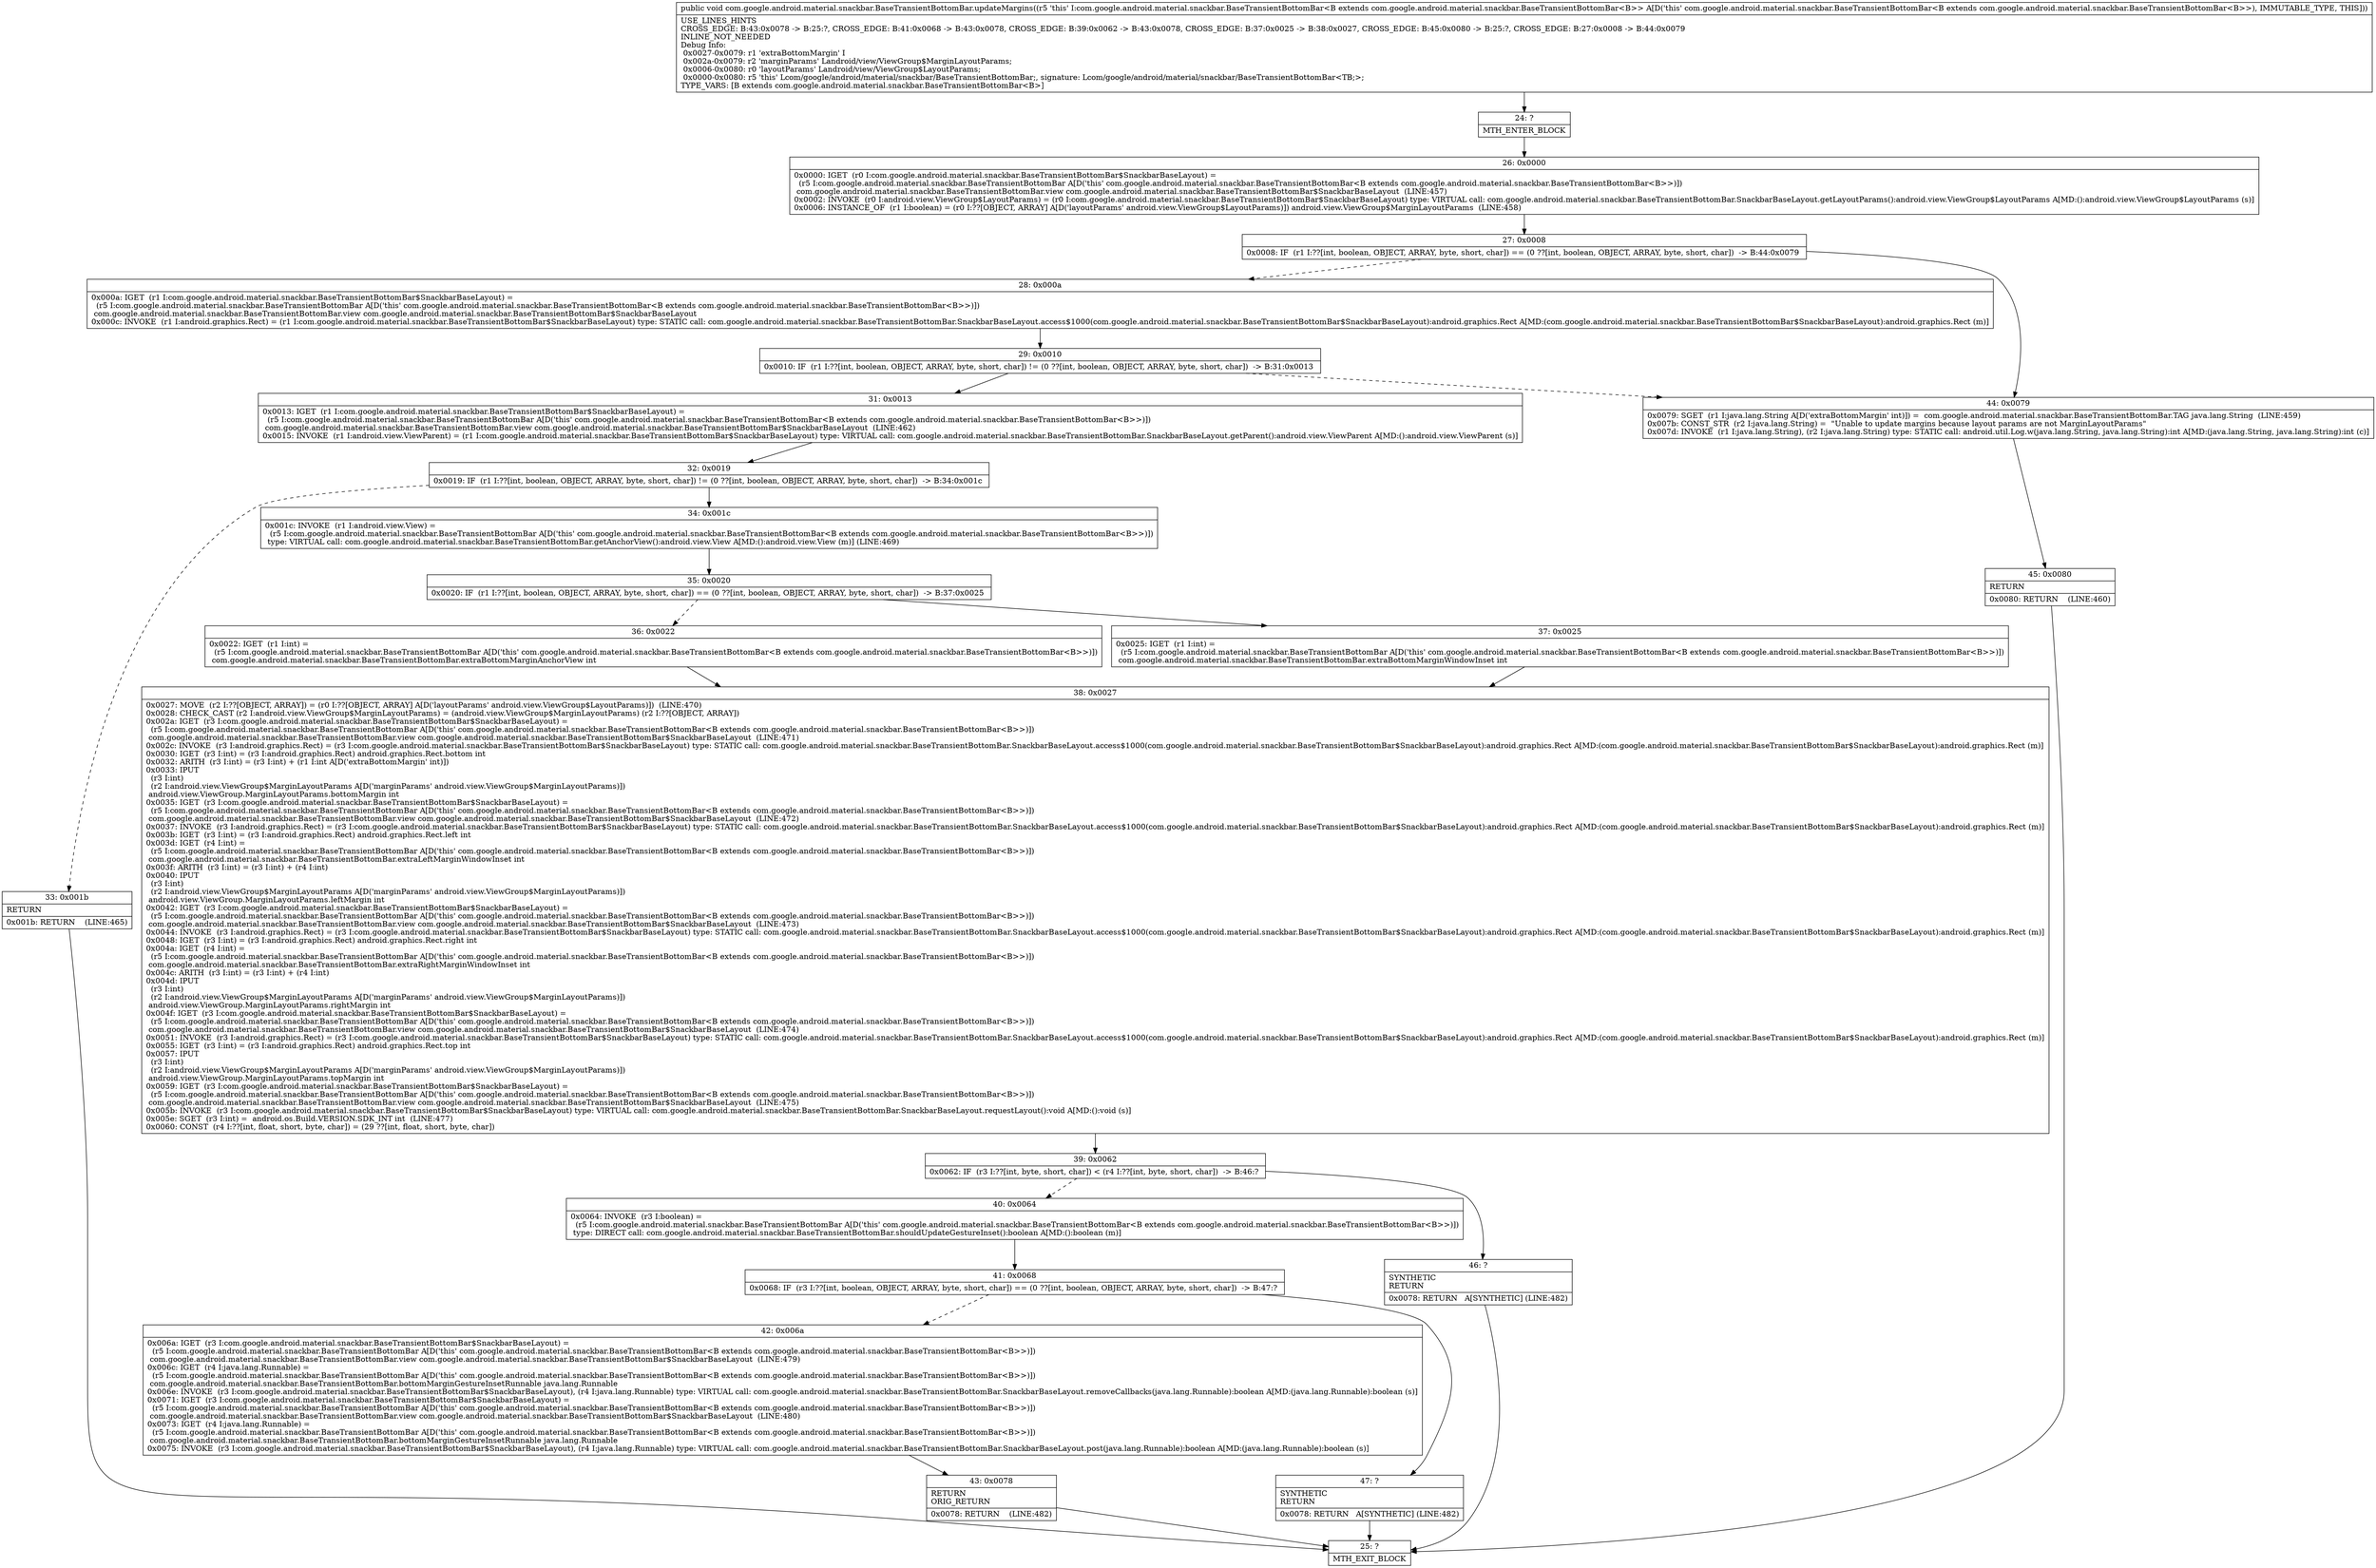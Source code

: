 digraph "CFG forcom.google.android.material.snackbar.BaseTransientBottomBar.updateMargins()V" {
Node_24 [shape=record,label="{24\:\ ?|MTH_ENTER_BLOCK\l}"];
Node_26 [shape=record,label="{26\:\ 0x0000|0x0000: IGET  (r0 I:com.google.android.material.snackbar.BaseTransientBottomBar$SnackbarBaseLayout) = \l  (r5 I:com.google.android.material.snackbar.BaseTransientBottomBar A[D('this' com.google.android.material.snackbar.BaseTransientBottomBar\<B extends com.google.android.material.snackbar.BaseTransientBottomBar\<B\>\>)])\l com.google.android.material.snackbar.BaseTransientBottomBar.view com.google.android.material.snackbar.BaseTransientBottomBar$SnackbarBaseLayout  (LINE:457)\l0x0002: INVOKE  (r0 I:android.view.ViewGroup$LayoutParams) = (r0 I:com.google.android.material.snackbar.BaseTransientBottomBar$SnackbarBaseLayout) type: VIRTUAL call: com.google.android.material.snackbar.BaseTransientBottomBar.SnackbarBaseLayout.getLayoutParams():android.view.ViewGroup$LayoutParams A[MD:():android.view.ViewGroup$LayoutParams (s)]\l0x0006: INSTANCE_OF  (r1 I:boolean) = (r0 I:??[OBJECT, ARRAY] A[D('layoutParams' android.view.ViewGroup$LayoutParams)]) android.view.ViewGroup$MarginLayoutParams  (LINE:458)\l}"];
Node_27 [shape=record,label="{27\:\ 0x0008|0x0008: IF  (r1 I:??[int, boolean, OBJECT, ARRAY, byte, short, char]) == (0 ??[int, boolean, OBJECT, ARRAY, byte, short, char])  \-\> B:44:0x0079 \l}"];
Node_28 [shape=record,label="{28\:\ 0x000a|0x000a: IGET  (r1 I:com.google.android.material.snackbar.BaseTransientBottomBar$SnackbarBaseLayout) = \l  (r5 I:com.google.android.material.snackbar.BaseTransientBottomBar A[D('this' com.google.android.material.snackbar.BaseTransientBottomBar\<B extends com.google.android.material.snackbar.BaseTransientBottomBar\<B\>\>)])\l com.google.android.material.snackbar.BaseTransientBottomBar.view com.google.android.material.snackbar.BaseTransientBottomBar$SnackbarBaseLayout \l0x000c: INVOKE  (r1 I:android.graphics.Rect) = (r1 I:com.google.android.material.snackbar.BaseTransientBottomBar$SnackbarBaseLayout) type: STATIC call: com.google.android.material.snackbar.BaseTransientBottomBar.SnackbarBaseLayout.access$1000(com.google.android.material.snackbar.BaseTransientBottomBar$SnackbarBaseLayout):android.graphics.Rect A[MD:(com.google.android.material.snackbar.BaseTransientBottomBar$SnackbarBaseLayout):android.graphics.Rect (m)]\l}"];
Node_29 [shape=record,label="{29\:\ 0x0010|0x0010: IF  (r1 I:??[int, boolean, OBJECT, ARRAY, byte, short, char]) != (0 ??[int, boolean, OBJECT, ARRAY, byte, short, char])  \-\> B:31:0x0013 \l}"];
Node_31 [shape=record,label="{31\:\ 0x0013|0x0013: IGET  (r1 I:com.google.android.material.snackbar.BaseTransientBottomBar$SnackbarBaseLayout) = \l  (r5 I:com.google.android.material.snackbar.BaseTransientBottomBar A[D('this' com.google.android.material.snackbar.BaseTransientBottomBar\<B extends com.google.android.material.snackbar.BaseTransientBottomBar\<B\>\>)])\l com.google.android.material.snackbar.BaseTransientBottomBar.view com.google.android.material.snackbar.BaseTransientBottomBar$SnackbarBaseLayout  (LINE:462)\l0x0015: INVOKE  (r1 I:android.view.ViewParent) = (r1 I:com.google.android.material.snackbar.BaseTransientBottomBar$SnackbarBaseLayout) type: VIRTUAL call: com.google.android.material.snackbar.BaseTransientBottomBar.SnackbarBaseLayout.getParent():android.view.ViewParent A[MD:():android.view.ViewParent (s)]\l}"];
Node_32 [shape=record,label="{32\:\ 0x0019|0x0019: IF  (r1 I:??[int, boolean, OBJECT, ARRAY, byte, short, char]) != (0 ??[int, boolean, OBJECT, ARRAY, byte, short, char])  \-\> B:34:0x001c \l}"];
Node_33 [shape=record,label="{33\:\ 0x001b|RETURN\l|0x001b: RETURN    (LINE:465)\l}"];
Node_25 [shape=record,label="{25\:\ ?|MTH_EXIT_BLOCK\l}"];
Node_34 [shape=record,label="{34\:\ 0x001c|0x001c: INVOKE  (r1 I:android.view.View) = \l  (r5 I:com.google.android.material.snackbar.BaseTransientBottomBar A[D('this' com.google.android.material.snackbar.BaseTransientBottomBar\<B extends com.google.android.material.snackbar.BaseTransientBottomBar\<B\>\>)])\l type: VIRTUAL call: com.google.android.material.snackbar.BaseTransientBottomBar.getAnchorView():android.view.View A[MD:():android.view.View (m)] (LINE:469)\l}"];
Node_35 [shape=record,label="{35\:\ 0x0020|0x0020: IF  (r1 I:??[int, boolean, OBJECT, ARRAY, byte, short, char]) == (0 ??[int, boolean, OBJECT, ARRAY, byte, short, char])  \-\> B:37:0x0025 \l}"];
Node_36 [shape=record,label="{36\:\ 0x0022|0x0022: IGET  (r1 I:int) = \l  (r5 I:com.google.android.material.snackbar.BaseTransientBottomBar A[D('this' com.google.android.material.snackbar.BaseTransientBottomBar\<B extends com.google.android.material.snackbar.BaseTransientBottomBar\<B\>\>)])\l com.google.android.material.snackbar.BaseTransientBottomBar.extraBottomMarginAnchorView int \l}"];
Node_38 [shape=record,label="{38\:\ 0x0027|0x0027: MOVE  (r2 I:??[OBJECT, ARRAY]) = (r0 I:??[OBJECT, ARRAY] A[D('layoutParams' android.view.ViewGroup$LayoutParams)])  (LINE:470)\l0x0028: CHECK_CAST (r2 I:android.view.ViewGroup$MarginLayoutParams) = (android.view.ViewGroup$MarginLayoutParams) (r2 I:??[OBJECT, ARRAY]) \l0x002a: IGET  (r3 I:com.google.android.material.snackbar.BaseTransientBottomBar$SnackbarBaseLayout) = \l  (r5 I:com.google.android.material.snackbar.BaseTransientBottomBar A[D('this' com.google.android.material.snackbar.BaseTransientBottomBar\<B extends com.google.android.material.snackbar.BaseTransientBottomBar\<B\>\>)])\l com.google.android.material.snackbar.BaseTransientBottomBar.view com.google.android.material.snackbar.BaseTransientBottomBar$SnackbarBaseLayout  (LINE:471)\l0x002c: INVOKE  (r3 I:android.graphics.Rect) = (r3 I:com.google.android.material.snackbar.BaseTransientBottomBar$SnackbarBaseLayout) type: STATIC call: com.google.android.material.snackbar.BaseTransientBottomBar.SnackbarBaseLayout.access$1000(com.google.android.material.snackbar.BaseTransientBottomBar$SnackbarBaseLayout):android.graphics.Rect A[MD:(com.google.android.material.snackbar.BaseTransientBottomBar$SnackbarBaseLayout):android.graphics.Rect (m)]\l0x0030: IGET  (r3 I:int) = (r3 I:android.graphics.Rect) android.graphics.Rect.bottom int \l0x0032: ARITH  (r3 I:int) = (r3 I:int) + (r1 I:int A[D('extraBottomMargin' int)]) \l0x0033: IPUT  \l  (r3 I:int)\l  (r2 I:android.view.ViewGroup$MarginLayoutParams A[D('marginParams' android.view.ViewGroup$MarginLayoutParams)])\l android.view.ViewGroup.MarginLayoutParams.bottomMargin int \l0x0035: IGET  (r3 I:com.google.android.material.snackbar.BaseTransientBottomBar$SnackbarBaseLayout) = \l  (r5 I:com.google.android.material.snackbar.BaseTransientBottomBar A[D('this' com.google.android.material.snackbar.BaseTransientBottomBar\<B extends com.google.android.material.snackbar.BaseTransientBottomBar\<B\>\>)])\l com.google.android.material.snackbar.BaseTransientBottomBar.view com.google.android.material.snackbar.BaseTransientBottomBar$SnackbarBaseLayout  (LINE:472)\l0x0037: INVOKE  (r3 I:android.graphics.Rect) = (r3 I:com.google.android.material.snackbar.BaseTransientBottomBar$SnackbarBaseLayout) type: STATIC call: com.google.android.material.snackbar.BaseTransientBottomBar.SnackbarBaseLayout.access$1000(com.google.android.material.snackbar.BaseTransientBottomBar$SnackbarBaseLayout):android.graphics.Rect A[MD:(com.google.android.material.snackbar.BaseTransientBottomBar$SnackbarBaseLayout):android.graphics.Rect (m)]\l0x003b: IGET  (r3 I:int) = (r3 I:android.graphics.Rect) android.graphics.Rect.left int \l0x003d: IGET  (r4 I:int) = \l  (r5 I:com.google.android.material.snackbar.BaseTransientBottomBar A[D('this' com.google.android.material.snackbar.BaseTransientBottomBar\<B extends com.google.android.material.snackbar.BaseTransientBottomBar\<B\>\>)])\l com.google.android.material.snackbar.BaseTransientBottomBar.extraLeftMarginWindowInset int \l0x003f: ARITH  (r3 I:int) = (r3 I:int) + (r4 I:int) \l0x0040: IPUT  \l  (r3 I:int)\l  (r2 I:android.view.ViewGroup$MarginLayoutParams A[D('marginParams' android.view.ViewGroup$MarginLayoutParams)])\l android.view.ViewGroup.MarginLayoutParams.leftMargin int \l0x0042: IGET  (r3 I:com.google.android.material.snackbar.BaseTransientBottomBar$SnackbarBaseLayout) = \l  (r5 I:com.google.android.material.snackbar.BaseTransientBottomBar A[D('this' com.google.android.material.snackbar.BaseTransientBottomBar\<B extends com.google.android.material.snackbar.BaseTransientBottomBar\<B\>\>)])\l com.google.android.material.snackbar.BaseTransientBottomBar.view com.google.android.material.snackbar.BaseTransientBottomBar$SnackbarBaseLayout  (LINE:473)\l0x0044: INVOKE  (r3 I:android.graphics.Rect) = (r3 I:com.google.android.material.snackbar.BaseTransientBottomBar$SnackbarBaseLayout) type: STATIC call: com.google.android.material.snackbar.BaseTransientBottomBar.SnackbarBaseLayout.access$1000(com.google.android.material.snackbar.BaseTransientBottomBar$SnackbarBaseLayout):android.graphics.Rect A[MD:(com.google.android.material.snackbar.BaseTransientBottomBar$SnackbarBaseLayout):android.graphics.Rect (m)]\l0x0048: IGET  (r3 I:int) = (r3 I:android.graphics.Rect) android.graphics.Rect.right int \l0x004a: IGET  (r4 I:int) = \l  (r5 I:com.google.android.material.snackbar.BaseTransientBottomBar A[D('this' com.google.android.material.snackbar.BaseTransientBottomBar\<B extends com.google.android.material.snackbar.BaseTransientBottomBar\<B\>\>)])\l com.google.android.material.snackbar.BaseTransientBottomBar.extraRightMarginWindowInset int \l0x004c: ARITH  (r3 I:int) = (r3 I:int) + (r4 I:int) \l0x004d: IPUT  \l  (r3 I:int)\l  (r2 I:android.view.ViewGroup$MarginLayoutParams A[D('marginParams' android.view.ViewGroup$MarginLayoutParams)])\l android.view.ViewGroup.MarginLayoutParams.rightMargin int \l0x004f: IGET  (r3 I:com.google.android.material.snackbar.BaseTransientBottomBar$SnackbarBaseLayout) = \l  (r5 I:com.google.android.material.snackbar.BaseTransientBottomBar A[D('this' com.google.android.material.snackbar.BaseTransientBottomBar\<B extends com.google.android.material.snackbar.BaseTransientBottomBar\<B\>\>)])\l com.google.android.material.snackbar.BaseTransientBottomBar.view com.google.android.material.snackbar.BaseTransientBottomBar$SnackbarBaseLayout  (LINE:474)\l0x0051: INVOKE  (r3 I:android.graphics.Rect) = (r3 I:com.google.android.material.snackbar.BaseTransientBottomBar$SnackbarBaseLayout) type: STATIC call: com.google.android.material.snackbar.BaseTransientBottomBar.SnackbarBaseLayout.access$1000(com.google.android.material.snackbar.BaseTransientBottomBar$SnackbarBaseLayout):android.graphics.Rect A[MD:(com.google.android.material.snackbar.BaseTransientBottomBar$SnackbarBaseLayout):android.graphics.Rect (m)]\l0x0055: IGET  (r3 I:int) = (r3 I:android.graphics.Rect) android.graphics.Rect.top int \l0x0057: IPUT  \l  (r3 I:int)\l  (r2 I:android.view.ViewGroup$MarginLayoutParams A[D('marginParams' android.view.ViewGroup$MarginLayoutParams)])\l android.view.ViewGroup.MarginLayoutParams.topMargin int \l0x0059: IGET  (r3 I:com.google.android.material.snackbar.BaseTransientBottomBar$SnackbarBaseLayout) = \l  (r5 I:com.google.android.material.snackbar.BaseTransientBottomBar A[D('this' com.google.android.material.snackbar.BaseTransientBottomBar\<B extends com.google.android.material.snackbar.BaseTransientBottomBar\<B\>\>)])\l com.google.android.material.snackbar.BaseTransientBottomBar.view com.google.android.material.snackbar.BaseTransientBottomBar$SnackbarBaseLayout  (LINE:475)\l0x005b: INVOKE  (r3 I:com.google.android.material.snackbar.BaseTransientBottomBar$SnackbarBaseLayout) type: VIRTUAL call: com.google.android.material.snackbar.BaseTransientBottomBar.SnackbarBaseLayout.requestLayout():void A[MD:():void (s)]\l0x005e: SGET  (r3 I:int) =  android.os.Build.VERSION.SDK_INT int  (LINE:477)\l0x0060: CONST  (r4 I:??[int, float, short, byte, char]) = (29 ??[int, float, short, byte, char]) \l}"];
Node_39 [shape=record,label="{39\:\ 0x0062|0x0062: IF  (r3 I:??[int, byte, short, char]) \< (r4 I:??[int, byte, short, char])  \-\> B:46:? \l}"];
Node_40 [shape=record,label="{40\:\ 0x0064|0x0064: INVOKE  (r3 I:boolean) = \l  (r5 I:com.google.android.material.snackbar.BaseTransientBottomBar A[D('this' com.google.android.material.snackbar.BaseTransientBottomBar\<B extends com.google.android.material.snackbar.BaseTransientBottomBar\<B\>\>)])\l type: DIRECT call: com.google.android.material.snackbar.BaseTransientBottomBar.shouldUpdateGestureInset():boolean A[MD:():boolean (m)]\l}"];
Node_41 [shape=record,label="{41\:\ 0x0068|0x0068: IF  (r3 I:??[int, boolean, OBJECT, ARRAY, byte, short, char]) == (0 ??[int, boolean, OBJECT, ARRAY, byte, short, char])  \-\> B:47:? \l}"];
Node_42 [shape=record,label="{42\:\ 0x006a|0x006a: IGET  (r3 I:com.google.android.material.snackbar.BaseTransientBottomBar$SnackbarBaseLayout) = \l  (r5 I:com.google.android.material.snackbar.BaseTransientBottomBar A[D('this' com.google.android.material.snackbar.BaseTransientBottomBar\<B extends com.google.android.material.snackbar.BaseTransientBottomBar\<B\>\>)])\l com.google.android.material.snackbar.BaseTransientBottomBar.view com.google.android.material.snackbar.BaseTransientBottomBar$SnackbarBaseLayout  (LINE:479)\l0x006c: IGET  (r4 I:java.lang.Runnable) = \l  (r5 I:com.google.android.material.snackbar.BaseTransientBottomBar A[D('this' com.google.android.material.snackbar.BaseTransientBottomBar\<B extends com.google.android.material.snackbar.BaseTransientBottomBar\<B\>\>)])\l com.google.android.material.snackbar.BaseTransientBottomBar.bottomMarginGestureInsetRunnable java.lang.Runnable \l0x006e: INVOKE  (r3 I:com.google.android.material.snackbar.BaseTransientBottomBar$SnackbarBaseLayout), (r4 I:java.lang.Runnable) type: VIRTUAL call: com.google.android.material.snackbar.BaseTransientBottomBar.SnackbarBaseLayout.removeCallbacks(java.lang.Runnable):boolean A[MD:(java.lang.Runnable):boolean (s)]\l0x0071: IGET  (r3 I:com.google.android.material.snackbar.BaseTransientBottomBar$SnackbarBaseLayout) = \l  (r5 I:com.google.android.material.snackbar.BaseTransientBottomBar A[D('this' com.google.android.material.snackbar.BaseTransientBottomBar\<B extends com.google.android.material.snackbar.BaseTransientBottomBar\<B\>\>)])\l com.google.android.material.snackbar.BaseTransientBottomBar.view com.google.android.material.snackbar.BaseTransientBottomBar$SnackbarBaseLayout  (LINE:480)\l0x0073: IGET  (r4 I:java.lang.Runnable) = \l  (r5 I:com.google.android.material.snackbar.BaseTransientBottomBar A[D('this' com.google.android.material.snackbar.BaseTransientBottomBar\<B extends com.google.android.material.snackbar.BaseTransientBottomBar\<B\>\>)])\l com.google.android.material.snackbar.BaseTransientBottomBar.bottomMarginGestureInsetRunnable java.lang.Runnable \l0x0075: INVOKE  (r3 I:com.google.android.material.snackbar.BaseTransientBottomBar$SnackbarBaseLayout), (r4 I:java.lang.Runnable) type: VIRTUAL call: com.google.android.material.snackbar.BaseTransientBottomBar.SnackbarBaseLayout.post(java.lang.Runnable):boolean A[MD:(java.lang.Runnable):boolean (s)]\l}"];
Node_43 [shape=record,label="{43\:\ 0x0078|RETURN\lORIG_RETURN\l|0x0078: RETURN    (LINE:482)\l}"];
Node_47 [shape=record,label="{47\:\ ?|SYNTHETIC\lRETURN\l|0x0078: RETURN   A[SYNTHETIC] (LINE:482)\l}"];
Node_46 [shape=record,label="{46\:\ ?|SYNTHETIC\lRETURN\l|0x0078: RETURN   A[SYNTHETIC] (LINE:482)\l}"];
Node_37 [shape=record,label="{37\:\ 0x0025|0x0025: IGET  (r1 I:int) = \l  (r5 I:com.google.android.material.snackbar.BaseTransientBottomBar A[D('this' com.google.android.material.snackbar.BaseTransientBottomBar\<B extends com.google.android.material.snackbar.BaseTransientBottomBar\<B\>\>)])\l com.google.android.material.snackbar.BaseTransientBottomBar.extraBottomMarginWindowInset int \l}"];
Node_44 [shape=record,label="{44\:\ 0x0079|0x0079: SGET  (r1 I:java.lang.String A[D('extraBottomMargin' int)]) =  com.google.android.material.snackbar.BaseTransientBottomBar.TAG java.lang.String  (LINE:459)\l0x007b: CONST_STR  (r2 I:java.lang.String) =  \"Unable to update margins because layout params are not MarginLayoutParams\" \l0x007d: INVOKE  (r1 I:java.lang.String), (r2 I:java.lang.String) type: STATIC call: android.util.Log.w(java.lang.String, java.lang.String):int A[MD:(java.lang.String, java.lang.String):int (c)]\l}"];
Node_45 [shape=record,label="{45\:\ 0x0080|RETURN\l|0x0080: RETURN    (LINE:460)\l}"];
MethodNode[shape=record,label="{public void com.google.android.material.snackbar.BaseTransientBottomBar.updateMargins((r5 'this' I:com.google.android.material.snackbar.BaseTransientBottomBar\<B extends com.google.android.material.snackbar.BaseTransientBottomBar\<B\>\> A[D('this' com.google.android.material.snackbar.BaseTransientBottomBar\<B extends com.google.android.material.snackbar.BaseTransientBottomBar\<B\>\>), IMMUTABLE_TYPE, THIS]))  | USE_LINES_HINTS\lCROSS_EDGE: B:43:0x0078 \-\> B:25:?, CROSS_EDGE: B:41:0x0068 \-\> B:43:0x0078, CROSS_EDGE: B:39:0x0062 \-\> B:43:0x0078, CROSS_EDGE: B:37:0x0025 \-\> B:38:0x0027, CROSS_EDGE: B:45:0x0080 \-\> B:25:?, CROSS_EDGE: B:27:0x0008 \-\> B:44:0x0079\lINLINE_NOT_NEEDED\lDebug Info:\l  0x0027\-0x0079: r1 'extraBottomMargin' I\l  0x002a\-0x0079: r2 'marginParams' Landroid\/view\/ViewGroup$MarginLayoutParams;\l  0x0006\-0x0080: r0 'layoutParams' Landroid\/view\/ViewGroup$LayoutParams;\l  0x0000\-0x0080: r5 'this' Lcom\/google\/android\/material\/snackbar\/BaseTransientBottomBar;, signature: Lcom\/google\/android\/material\/snackbar\/BaseTransientBottomBar\<TB;\>;\lTYPE_VARS: [B extends com.google.android.material.snackbar.BaseTransientBottomBar\<B\>]\l}"];
MethodNode -> Node_24;Node_24 -> Node_26;
Node_26 -> Node_27;
Node_27 -> Node_28[style=dashed];
Node_27 -> Node_44;
Node_28 -> Node_29;
Node_29 -> Node_31;
Node_29 -> Node_44[style=dashed];
Node_31 -> Node_32;
Node_32 -> Node_33[style=dashed];
Node_32 -> Node_34;
Node_33 -> Node_25;
Node_34 -> Node_35;
Node_35 -> Node_36[style=dashed];
Node_35 -> Node_37;
Node_36 -> Node_38;
Node_38 -> Node_39;
Node_39 -> Node_40[style=dashed];
Node_39 -> Node_46;
Node_40 -> Node_41;
Node_41 -> Node_42[style=dashed];
Node_41 -> Node_47;
Node_42 -> Node_43;
Node_43 -> Node_25;
Node_47 -> Node_25;
Node_46 -> Node_25;
Node_37 -> Node_38;
Node_44 -> Node_45;
Node_45 -> Node_25;
}

